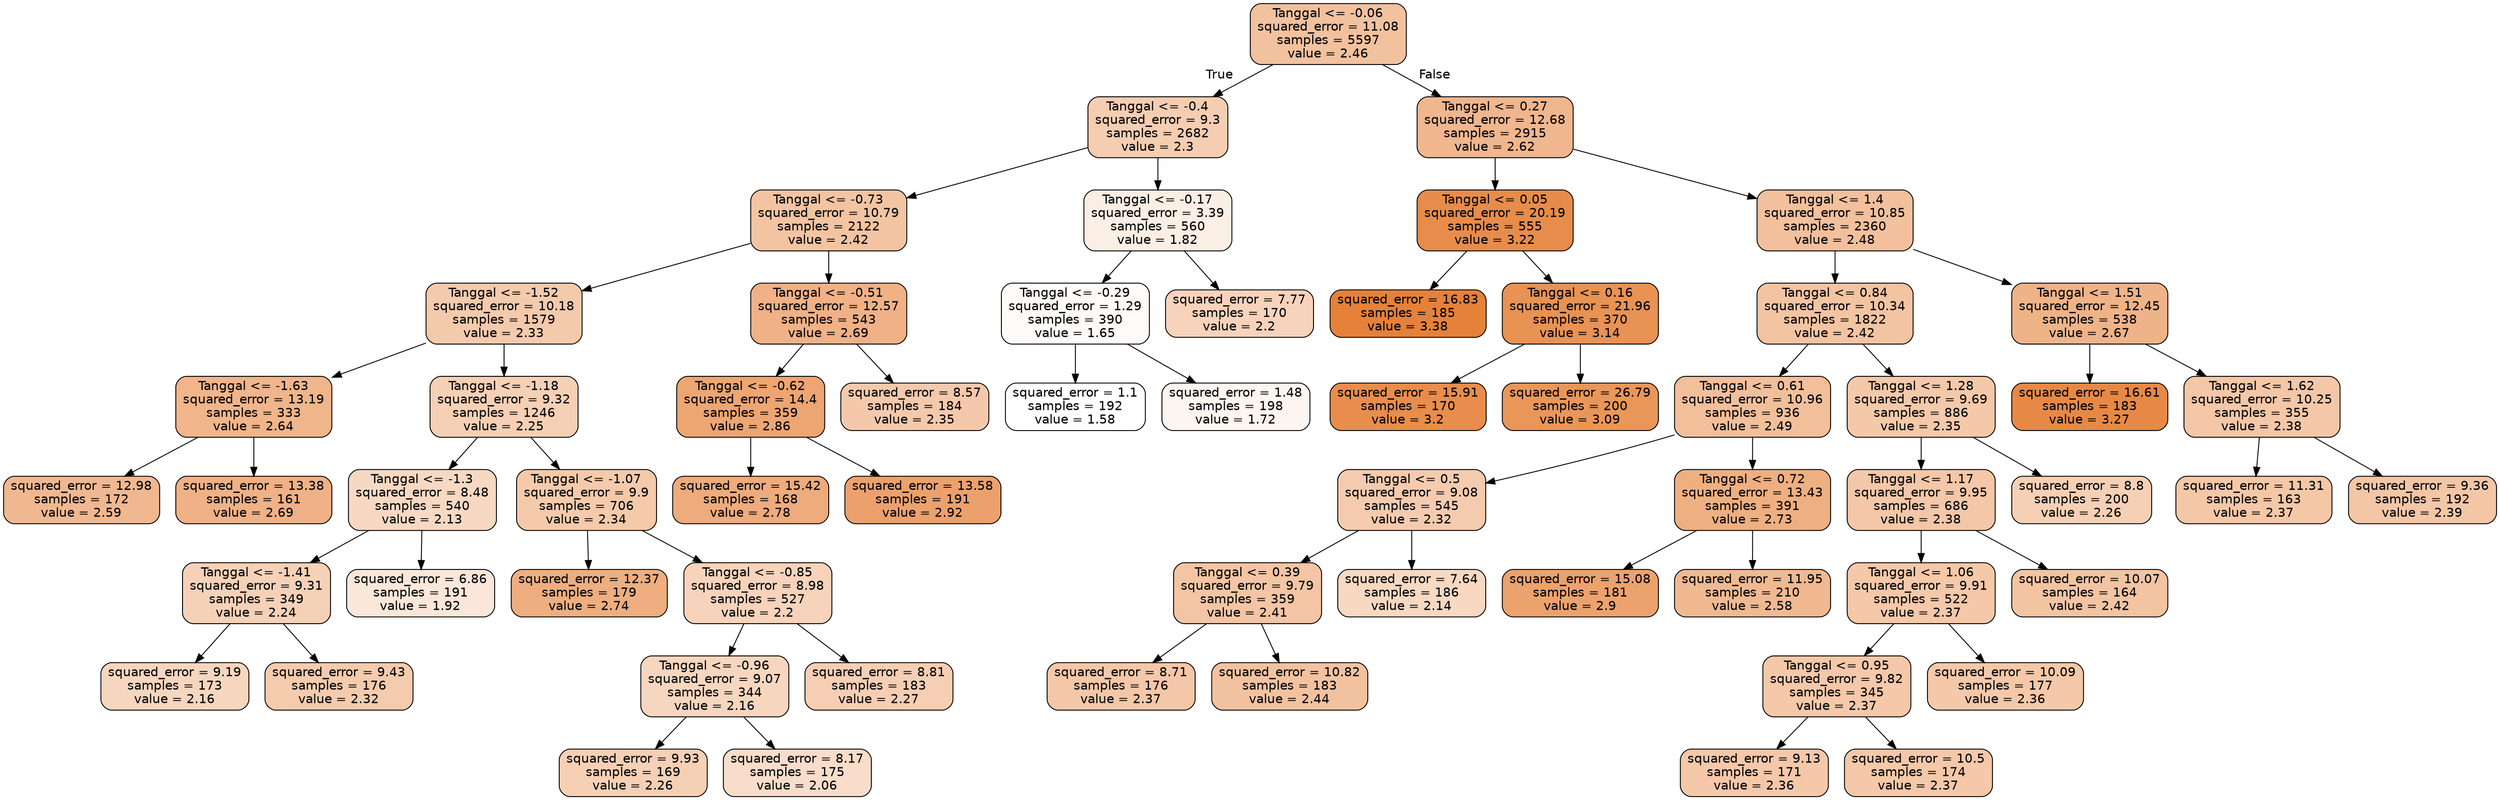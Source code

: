 digraph Tree {
node [shape=box, style="filled, rounded", color="black", fontname="helvetica"] ;
edge [fontname="helvetica"] ;
0 [label="Tanggal <= -0.06\nsquared_error = 11.08\nsamples = 5597\nvalue = 2.46", fillcolor="#f2c19e"] ;
1 [label="Tanggal <= -0.4\nsquared_error = 9.3\nsamples = 2682\nvalue = 2.3", fillcolor="#f5cdb0"] ;
0 -> 1 [labeldistance=2.5, labelangle=45, headlabel="True"] ;
2 [label="Tanggal <= -0.73\nsquared_error = 10.79\nsamples = 2122\nvalue = 2.42", fillcolor="#f3c4a2"] ;
1 -> 2 ;
3 [label="Tanggal <= -1.52\nsquared_error = 10.18\nsamples = 1579\nvalue = 2.33", fillcolor="#f4caac"] ;
2 -> 3 ;
4 [label="Tanggal <= -1.63\nsquared_error = 13.19\nsamples = 333\nvalue = 2.64", fillcolor="#f0b58a"] ;
3 -> 4 ;
5 [label="squared_error = 12.98\nsamples = 172\nvalue = 2.59", fillcolor="#f0b890"] ;
4 -> 5 ;
6 [label="squared_error = 13.38\nsamples = 161\nvalue = 2.69", fillcolor="#efb185"] ;
4 -> 6 ;
7 [label="Tanggal <= -1.18\nsquared_error = 9.32\nsamples = 1246\nvalue = 2.25", fillcolor="#f5d0b5"] ;
3 -> 7 ;
8 [label="Tanggal <= -1.3\nsquared_error = 8.48\nsamples = 540\nvalue = 2.13", fillcolor="#f7d9c3"] ;
7 -> 8 ;
9 [label="Tanggal <= -1.41\nsquared_error = 9.31\nsamples = 349\nvalue = 2.24", fillcolor="#f5d1b7"] ;
8 -> 9 ;
10 [label="squared_error = 9.19\nsamples = 173\nvalue = 2.16", fillcolor="#f7d6bf"] ;
9 -> 10 ;
11 [label="squared_error = 9.43\nsamples = 176\nvalue = 2.32", fillcolor="#f4cbad"] ;
9 -> 11 ;
12 [label="squared_error = 6.86\nsamples = 191\nvalue = 1.92", fillcolor="#fae7d9"] ;
8 -> 12 ;
13 [label="Tanggal <= -1.07\nsquared_error = 9.9\nsamples = 706\nvalue = 2.34", fillcolor="#f4caab"] ;
7 -> 13 ;
14 [label="squared_error = 12.37\nsamples = 179\nvalue = 2.74", fillcolor="#eeae7f"] ;
13 -> 14 ;
15 [label="Tanggal <= -0.85\nsquared_error = 8.98\nsamples = 527\nvalue = 2.2", fillcolor="#f6d3ba"] ;
13 -> 15 ;
16 [label="Tanggal <= -0.96\nsquared_error = 9.07\nsamples = 344\nvalue = 2.16", fillcolor="#f7d6bf"] ;
15 -> 16 ;
17 [label="squared_error = 9.93\nsamples = 169\nvalue = 2.26", fillcolor="#f5d0b4"] ;
16 -> 17 ;
18 [label="squared_error = 8.17\nsamples = 175\nvalue = 2.06", fillcolor="#f8ddca"] ;
16 -> 18 ;
19 [label="squared_error = 8.81\nsamples = 183\nvalue = 2.27", fillcolor="#f5ceb3"] ;
15 -> 19 ;
20 [label="Tanggal <= -0.51\nsquared_error = 12.57\nsamples = 543\nvalue = 2.69", fillcolor="#efb185"] ;
2 -> 20 ;
21 [label="Tanggal <= -0.62\nsquared_error = 14.4\nsamples = 359\nvalue = 2.86", fillcolor="#eda572"] ;
20 -> 21 ;
22 [label="squared_error = 15.42\nsamples = 168\nvalue = 2.78", fillcolor="#eeab7b"] ;
21 -> 22 ;
23 [label="squared_error = 13.58\nsamples = 191\nvalue = 2.92", fillcolor="#eca16c"] ;
21 -> 23 ;
24 [label="squared_error = 8.57\nsamples = 184\nvalue = 2.35", fillcolor="#f4c9ab"] ;
20 -> 24 ;
25 [label="Tanggal <= -0.17\nsquared_error = 3.39\nsamples = 560\nvalue = 1.82", fillcolor="#fbeee4"] ;
1 -> 25 ;
26 [label="Tanggal <= -0.29\nsquared_error = 1.29\nsamples = 390\nvalue = 1.65", fillcolor="#fefaf7"] ;
25 -> 26 ;
27 [label="squared_error = 1.1\nsamples = 192\nvalue = 1.58", fillcolor="#ffffff"] ;
26 -> 27 ;
28 [label="squared_error = 1.48\nsamples = 198\nvalue = 1.72", fillcolor="#fdf5ef"] ;
26 -> 28 ;
29 [label="squared_error = 7.77\nsamples = 170\nvalue = 2.2", fillcolor="#f6d3ba"] ;
25 -> 29 ;
30 [label="Tanggal <= 0.27\nsquared_error = 12.68\nsamples = 2915\nvalue = 2.62", fillcolor="#f0b68d"] ;
0 -> 30 [labeldistance=2.5, labelangle=-45, headlabel="False"] ;
31 [label="Tanggal <= 0.05\nsquared_error = 20.19\nsamples = 555\nvalue = 3.22", fillcolor="#e78c4a"] ;
30 -> 31 ;
32 [label="squared_error = 16.83\nsamples = 185\nvalue = 3.38", fillcolor="#e58139"] ;
31 -> 32 ;
33 [label="Tanggal <= 0.16\nsquared_error = 21.96\nsamples = 370\nvalue = 3.14", fillcolor="#e89253"] ;
31 -> 33 ;
34 [label="squared_error = 15.91\nsamples = 170\nvalue = 3.2", fillcolor="#e88d4c"] ;
33 -> 34 ;
35 [label="squared_error = 26.79\nsamples = 200\nvalue = 3.09", fillcolor="#e99659"] ;
33 -> 35 ;
36 [label="Tanggal <= 1.4\nsquared_error = 10.85\nsamples = 2360\nvalue = 2.48", fillcolor="#f2c09c"] ;
30 -> 36 ;
37 [label="Tanggal <= 0.84\nsquared_error = 10.34\nsamples = 1822\nvalue = 2.42", fillcolor="#f3c4a2"] ;
36 -> 37 ;
38 [label="Tanggal <= 0.61\nsquared_error = 10.96\nsamples = 936\nvalue = 2.49", fillcolor="#f2bf9b"] ;
37 -> 38 ;
39 [label="Tanggal <= 0.5\nsquared_error = 9.08\nsamples = 545\nvalue = 2.32", fillcolor="#f4cbae"] ;
38 -> 39 ;
40 [label="Tanggal <= 0.39\nsquared_error = 9.79\nsamples = 359\nvalue = 2.41", fillcolor="#f3c5a4"] ;
39 -> 40 ;
41 [label="squared_error = 8.71\nsamples = 176\nvalue = 2.37", fillcolor="#f4c7a8"] ;
40 -> 41 ;
42 [label="squared_error = 10.82\nsamples = 183\nvalue = 2.44", fillcolor="#f2c2a0"] ;
40 -> 42 ;
43 [label="squared_error = 7.64\nsamples = 186\nvalue = 2.14", fillcolor="#f7d8c1"] ;
39 -> 43 ;
44 [label="Tanggal <= 0.72\nsquared_error = 13.43\nsamples = 391\nvalue = 2.73", fillcolor="#eeaf81"] ;
38 -> 44 ;
45 [label="squared_error = 15.08\nsamples = 181\nvalue = 2.9", fillcolor="#eca26d"] ;
44 -> 45 ;
46 [label="squared_error = 11.95\nsamples = 210\nvalue = 2.58", fillcolor="#f1b991"] ;
44 -> 46 ;
47 [label="Tanggal <= 1.28\nsquared_error = 9.69\nsamples = 886\nvalue = 2.35", fillcolor="#f4c9aa"] ;
37 -> 47 ;
48 [label="Tanggal <= 1.17\nsquared_error = 9.95\nsamples = 686\nvalue = 2.38", fillcolor="#f3c7a7"] ;
47 -> 48 ;
49 [label="Tanggal <= 1.06\nsquared_error = 9.91\nsamples = 522\nvalue = 2.37", fillcolor="#f4c8a8"] ;
48 -> 49 ;
50 [label="Tanggal <= 0.95\nsquared_error = 9.82\nsamples = 345\nvalue = 2.37", fillcolor="#f4c8a8"] ;
49 -> 50 ;
51 [label="squared_error = 9.13\nsamples = 171\nvalue = 2.36", fillcolor="#f4c8a9"] ;
50 -> 51 ;
52 [label="squared_error = 10.5\nsamples = 174\nvalue = 2.37", fillcolor="#f4c8a8"] ;
50 -> 52 ;
53 [label="squared_error = 10.09\nsamples = 177\nvalue = 2.36", fillcolor="#f4c8a9"] ;
49 -> 53 ;
54 [label="squared_error = 10.07\nsamples = 164\nvalue = 2.42", fillcolor="#f3c4a2"] ;
48 -> 54 ;
55 [label="squared_error = 8.8\nsamples = 200\nvalue = 2.26", fillcolor="#f5d0b4"] ;
47 -> 55 ;
56 [label="Tanggal <= 1.51\nsquared_error = 12.45\nsamples = 538\nvalue = 2.67", fillcolor="#efb388"] ;
36 -> 56 ;
57 [label="squared_error = 16.61\nsamples = 183\nvalue = 3.27", fillcolor="#e78946"] ;
56 -> 57 ;
58 [label="Tanggal <= 1.62\nsquared_error = 10.25\nsamples = 355\nvalue = 2.38", fillcolor="#f3c7a7"] ;
56 -> 58 ;
59 [label="squared_error = 11.31\nsamples = 163\nvalue = 2.37", fillcolor="#f4c7a7"] ;
58 -> 59 ;
60 [label="squared_error = 9.36\nsamples = 192\nvalue = 2.39", fillcolor="#f3c6a6"] ;
58 -> 60 ;
}
